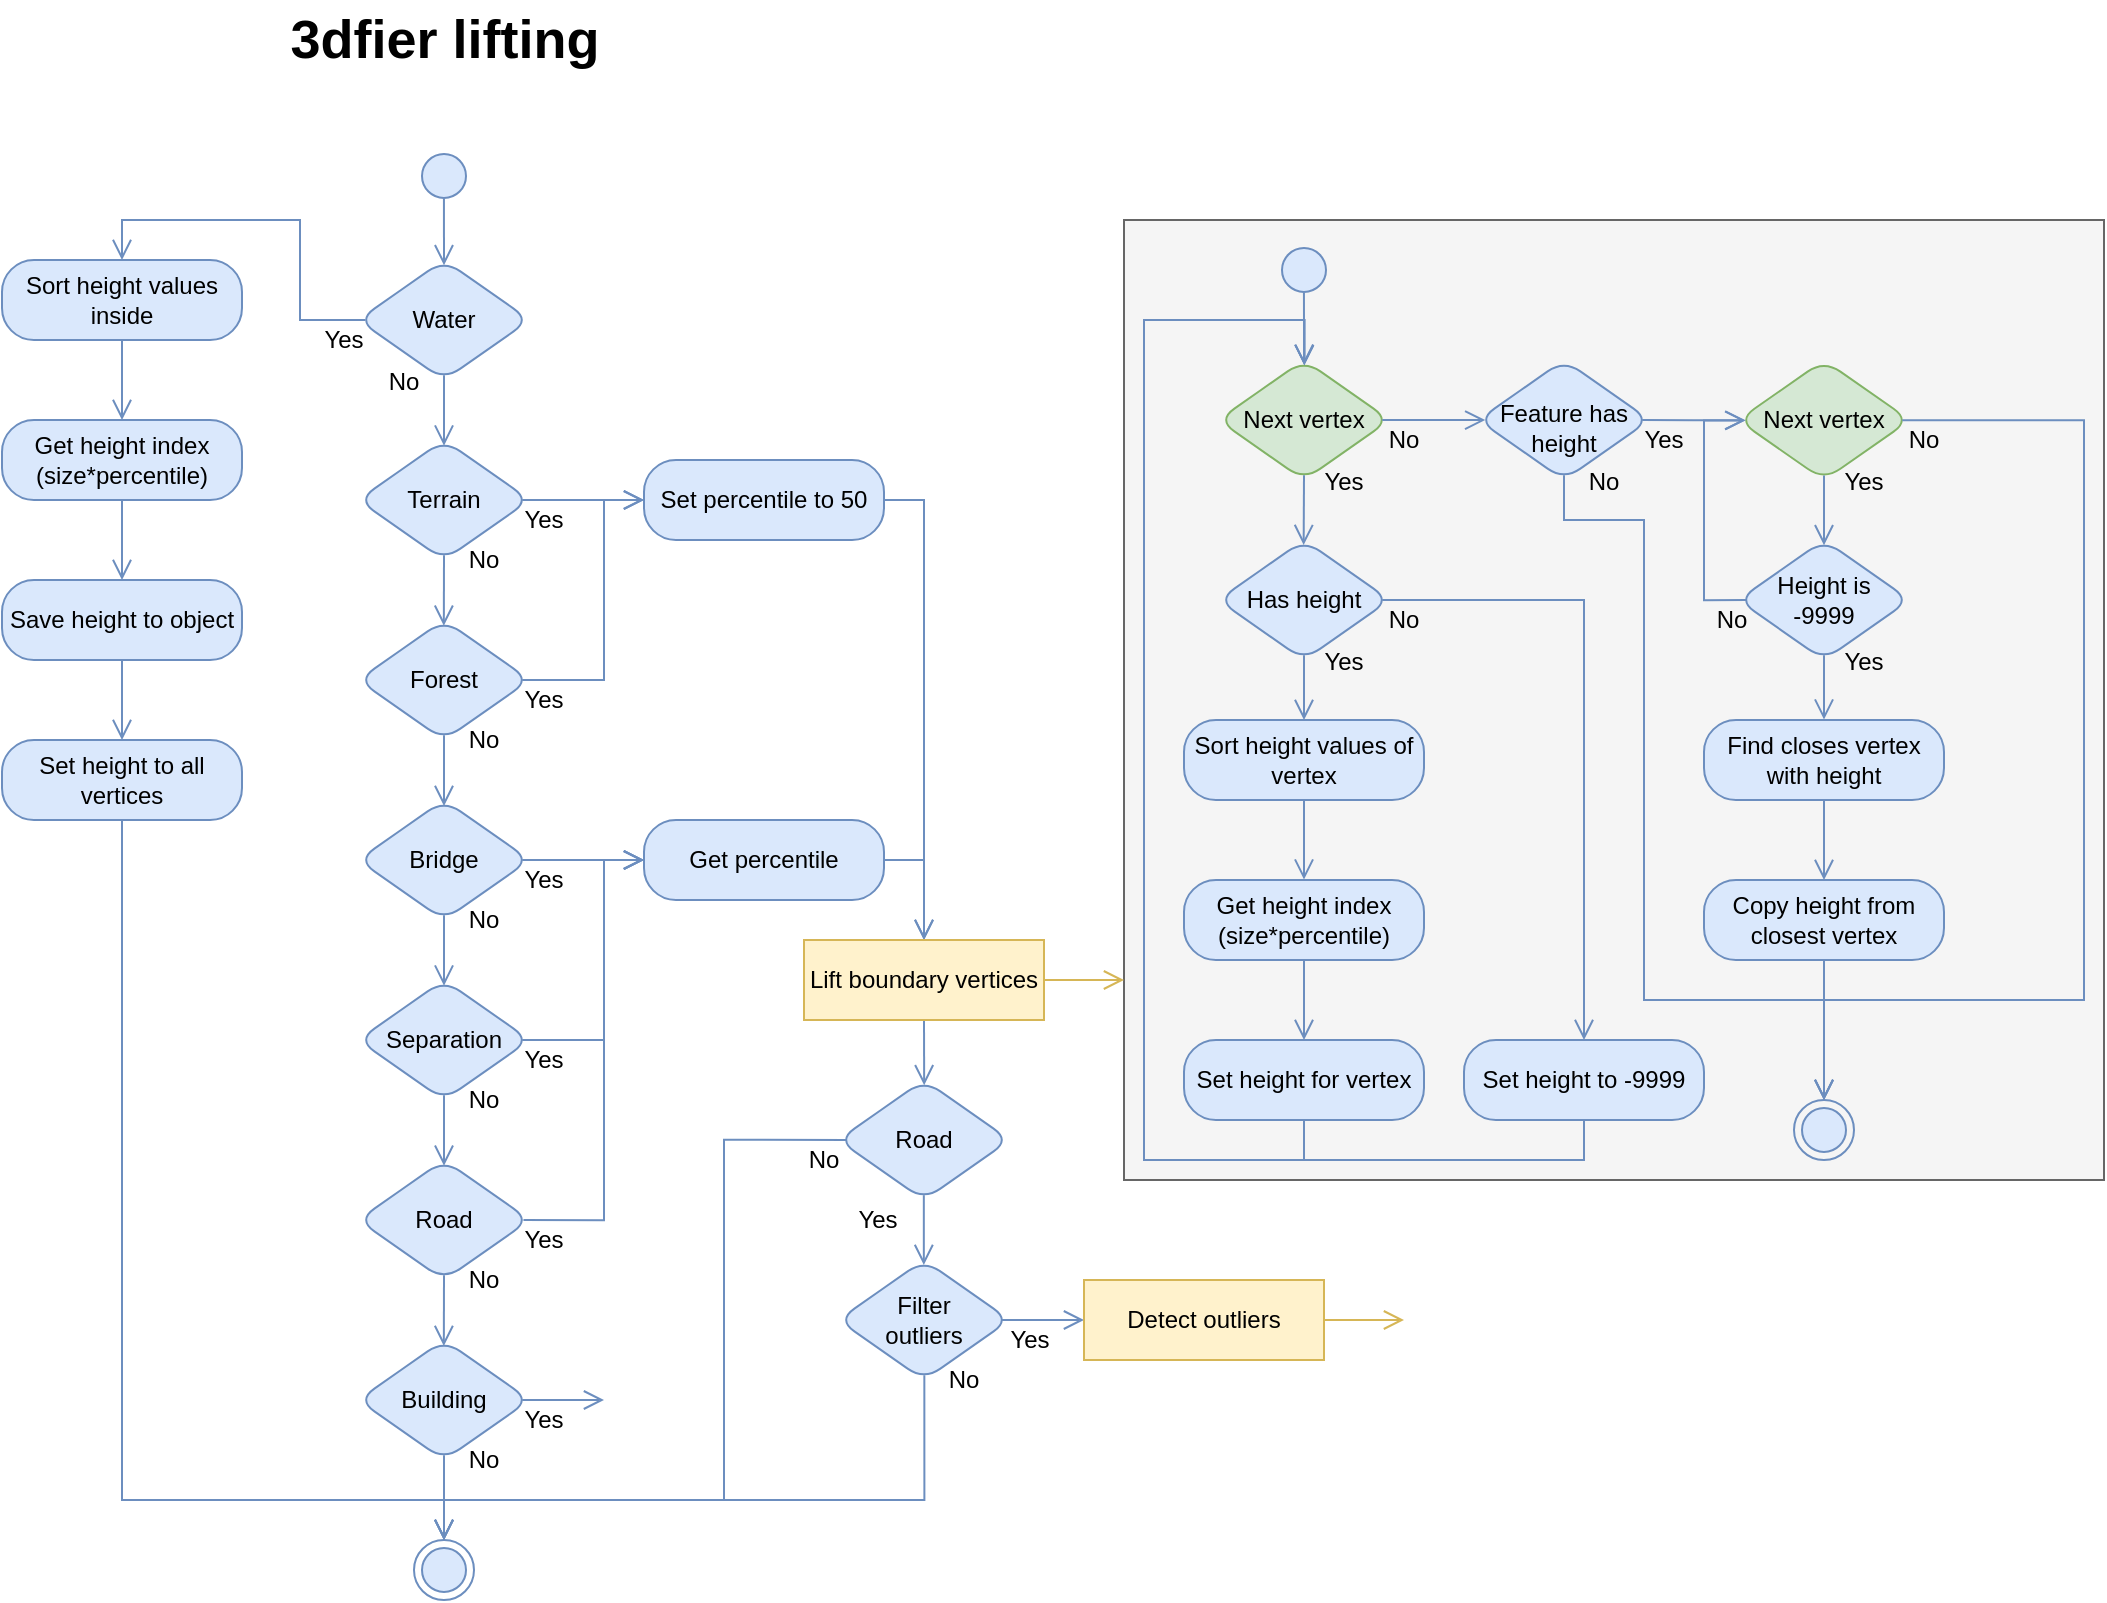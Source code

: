<mxfile version="12.6.5" type="device"><diagram id="hNyaCAgBg2JTcx5JqqN7" name="Page-1"><mxGraphModel dx="1422" dy="822" grid="1" gridSize="10" guides="1" tooltips="1" connect="1" arrows="1" fold="1" page="1" pageScale="1" pageWidth="850" pageHeight="1100" math="0" shadow="0"><root><mxCell id="0"/><mxCell id="1" parent="0"/><mxCell id="w5vVB9178TWga4e0tlk7-106" value="" style="rounded=0;whiteSpace=wrap;html=1;fillColor=#f5f5f5;strokeColor=#666666;fontColor=#333333;" vertex="1" parent="1"><mxGeometry x="760" y="120" width="490" height="480" as="geometry"/></mxCell><mxCell id="0NcXCBYfsKs_Faed-u_a-1" value="" style="ellipse;html=1;shape=startState;fillColor=#dae8fc;strokeColor=#6c8ebf;shadow=0;" parent="1" vertex="1"><mxGeometry x="405" y="83" width="30" height="30" as="geometry"/></mxCell><mxCell id="0NcXCBYfsKs_Faed-u_a-2" value="" style="edgeStyle=orthogonalEdgeStyle;html=1;verticalAlign=bottom;endArrow=open;endSize=8;strokeColor=#6c8ebf;fillColor=#dae8fc;shadow=0;entryX=0.5;entryY=0.044;entryDx=0;entryDy=0;exitX=0.499;exitY=0.881;exitDx=0;exitDy=0;rounded=0;exitPerimeter=0;entryPerimeter=0;" parent="1" source="0NcXCBYfsKs_Faed-u_a-1" edge="1" target="w5vVB9178TWga4e0tlk7-1"><mxGeometry relative="1" as="geometry"><mxPoint x="420" y="150" as="targetPoint"/><mxPoint x="420" y="130" as="sourcePoint"/></mxGeometry></mxCell><mxCell id="0NcXCBYfsKs_Faed-u_a-3" value="3dfier lifting" style="text;strokeColor=none;fillColor=none;html=1;fontSize=27;fontStyle=1;verticalAlign=middle;align=center;rounded=0;shadow=0;" parent="1" vertex="1"><mxGeometry x="320" y="10" width="200" height="40" as="geometry"/></mxCell><mxCell id="0NcXCBYfsKs_Faed-u_a-5" value="" style="ellipse;html=1;shape=endState;fillColor=#dae8fc;strokeColor=#6c8ebf;rounded=1;shadow=0;" parent="1" vertex="1"><mxGeometry x="405" y="780" width="30" height="30" as="geometry"/></mxCell><mxCell id="w5vVB9178TWga4e0tlk7-1" value="Water" style="rhombus;whiteSpace=wrap;html=1;fillColor=#dae8fc;strokeColor=#6c8ebf;rounded=1;shadow=0;strokeWidth=1;perimeterSpacing=0;" vertex="1" parent="1"><mxGeometry x="377" y="140" width="86" height="60" as="geometry"/></mxCell><mxCell id="w5vVB9178TWga4e0tlk7-2" value="No" style="text;html=1;strokeColor=none;fillColor=none;align=center;verticalAlign=middle;whiteSpace=wrap;rounded=0;" vertex="1" parent="1"><mxGeometry x="380.0" y="191.0" width="40" height="20" as="geometry"/></mxCell><mxCell id="w5vVB9178TWga4e0tlk7-3" value="Yes" style="text;html=1;strokeColor=none;fillColor=none;align=center;verticalAlign=middle;whiteSpace=wrap;rounded=0;" vertex="1" parent="1"><mxGeometry x="350.0" y="170.0" width="40" height="20" as="geometry"/></mxCell><mxCell id="w5vVB9178TWga4e0tlk7-4" value="" style="edgeStyle=orthogonalEdgeStyle;rounded=0;orthogonalLoop=1;jettySize=auto;html=1;shadow=0;fontColor=#ffffff;exitX=0.5;exitY=0.96;exitDx=0;exitDy=0;fillColor=#dae8fc;strokeColor=#6c8ebf;endArrow=open;endFill=0;endSize=8;exitPerimeter=0;entryX=0.5;entryY=0.047;entryDx=0;entryDy=0;entryPerimeter=0;" edge="1" parent="1" source="w5vVB9178TWga4e0tlk7-1" target="w5vVB9178TWga4e0tlk7-12"><mxGeometry relative="1" as="geometry"><mxPoint x="420" y="230" as="targetPoint"/><mxPoint x="290" y="187" as="sourcePoint"/><Array as="points"/></mxGeometry></mxCell><mxCell id="w5vVB9178TWga4e0tlk7-5" value="" style="edgeStyle=orthogonalEdgeStyle;rounded=0;orthogonalLoop=1;jettySize=auto;html=1;shadow=0;fontColor=#ffffff;exitX=0.043;exitY=0.5;exitDx=0;exitDy=0;fillColor=#dae8fc;strokeColor=#6c8ebf;endArrow=open;endFill=0;endSize=8;exitPerimeter=0;entryX=0.5;entryY=0;entryDx=0;entryDy=0;" edge="1" parent="1" source="w5vVB9178TWga4e0tlk7-1" target="w5vVB9178TWga4e0tlk7-43"><mxGeometry relative="1" as="geometry"><mxPoint x="500" y="170" as="targetPoint"/><mxPoint x="430" y="207.6" as="sourcePoint"/><Array as="points"/></mxGeometry></mxCell><mxCell id="w5vVB9178TWga4e0tlk7-12" value="Terrain" style="rhombus;whiteSpace=wrap;html=1;fillColor=#dae8fc;strokeColor=#6c8ebf;rounded=1;shadow=0;strokeWidth=1;perimeterSpacing=0;" vertex="1" parent="1"><mxGeometry x="377" y="230" width="86" height="60" as="geometry"/></mxCell><mxCell id="w5vVB9178TWga4e0tlk7-13" value="No" style="text;html=1;strokeColor=none;fillColor=none;align=center;verticalAlign=middle;whiteSpace=wrap;rounded=0;" vertex="1" parent="1"><mxGeometry x="420.0" y="280.0" width="40" height="20" as="geometry"/></mxCell><mxCell id="w5vVB9178TWga4e0tlk7-14" value="Yes" style="text;html=1;strokeColor=none;fillColor=none;align=center;verticalAlign=middle;whiteSpace=wrap;rounded=0;" vertex="1" parent="1"><mxGeometry x="450.0" y="260.0" width="40" height="20" as="geometry"/></mxCell><mxCell id="w5vVB9178TWga4e0tlk7-15" value="" style="edgeStyle=orthogonalEdgeStyle;rounded=0;orthogonalLoop=1;jettySize=auto;html=1;shadow=0;fontColor=#ffffff;exitX=0.5;exitY=0.96;exitDx=0;exitDy=0;fillColor=#dae8fc;strokeColor=#6c8ebf;endArrow=open;endFill=0;endSize=8;exitPerimeter=0;entryX=0.499;entryY=0.048;entryDx=0;entryDy=0;entryPerimeter=0;" edge="1" parent="1" source="w5vVB9178TWga4e0tlk7-12" target="w5vVB9178TWga4e0tlk7-17"><mxGeometry relative="1" as="geometry"><mxPoint x="420" y="320" as="targetPoint"/><mxPoint x="290" y="277" as="sourcePoint"/><Array as="points"/></mxGeometry></mxCell><mxCell id="w5vVB9178TWga4e0tlk7-16" value="" style="edgeStyle=orthogonalEdgeStyle;rounded=0;orthogonalLoop=1;jettySize=auto;html=1;shadow=0;fontColor=#ffffff;exitX=0.955;exitY=0.5;exitDx=0;exitDy=0;fillColor=#dae8fc;strokeColor=#6c8ebf;endArrow=open;endFill=0;endSize=8;exitPerimeter=0;entryX=0;entryY=0.5;entryDx=0;entryDy=0;" edge="1" parent="1" source="w5vVB9178TWga4e0tlk7-12" target="w5vVB9178TWga4e0tlk7-51"><mxGeometry relative="1" as="geometry"><mxPoint x="500" y="260" as="targetPoint"/><mxPoint x="430" y="297.6" as="sourcePoint"/><Array as="points"><mxPoint x="510" y="260"/><mxPoint x="510" y="260"/></Array></mxGeometry></mxCell><mxCell id="w5vVB9178TWga4e0tlk7-17" value="Forest" style="rhombus;whiteSpace=wrap;html=1;fillColor=#dae8fc;strokeColor=#6c8ebf;rounded=1;shadow=0;strokeWidth=1;perimeterSpacing=0;" vertex="1" parent="1"><mxGeometry x="377" y="320" width="86" height="60" as="geometry"/></mxCell><mxCell id="w5vVB9178TWga4e0tlk7-18" value="No" style="text;html=1;strokeColor=none;fillColor=none;align=center;verticalAlign=middle;whiteSpace=wrap;rounded=0;" vertex="1" parent="1"><mxGeometry x="420.0" y="370.0" width="40" height="20" as="geometry"/></mxCell><mxCell id="w5vVB9178TWga4e0tlk7-19" value="Yes" style="text;html=1;strokeColor=none;fillColor=none;align=center;verticalAlign=middle;whiteSpace=wrap;rounded=0;" vertex="1" parent="1"><mxGeometry x="450.0" y="350.0" width="40" height="20" as="geometry"/></mxCell><mxCell id="w5vVB9178TWga4e0tlk7-20" value="" style="edgeStyle=orthogonalEdgeStyle;rounded=0;orthogonalLoop=1;jettySize=auto;html=1;shadow=0;fontColor=#ffffff;exitX=0.5;exitY=0.96;exitDx=0;exitDy=0;fillColor=#dae8fc;strokeColor=#6c8ebf;endArrow=open;endFill=0;endSize=8;exitPerimeter=0;entryX=0.5;entryY=0.05;entryDx=0;entryDy=0;entryPerimeter=0;" edge="1" parent="1" source="w5vVB9178TWga4e0tlk7-17" target="w5vVB9178TWga4e0tlk7-22"><mxGeometry relative="1" as="geometry"><mxPoint x="420" y="410" as="targetPoint"/><mxPoint x="290" y="367" as="sourcePoint"/><Array as="points"/></mxGeometry></mxCell><mxCell id="w5vVB9178TWga4e0tlk7-21" value="" style="edgeStyle=orthogonalEdgeStyle;rounded=0;orthogonalLoop=1;jettySize=auto;html=1;shadow=0;fontColor=#ffffff;exitX=0.955;exitY=0.5;exitDx=0;exitDy=0;fillColor=#dae8fc;strokeColor=#6c8ebf;endArrow=open;endFill=0;endSize=8;exitPerimeter=0;entryX=0;entryY=0.5;entryDx=0;entryDy=0;" edge="1" parent="1" source="w5vVB9178TWga4e0tlk7-17" target="w5vVB9178TWga4e0tlk7-51"><mxGeometry relative="1" as="geometry"><mxPoint x="500" y="350" as="targetPoint"/><mxPoint x="430" y="387.6" as="sourcePoint"/><Array as="points"><mxPoint x="500" y="350"/><mxPoint x="500" y="260"/></Array></mxGeometry></mxCell><mxCell id="w5vVB9178TWga4e0tlk7-22" value="Bridge" style="rhombus;whiteSpace=wrap;html=1;fillColor=#dae8fc;strokeColor=#6c8ebf;rounded=1;shadow=0;strokeWidth=1;perimeterSpacing=0;" vertex="1" parent="1"><mxGeometry x="377" y="410" width="86" height="60" as="geometry"/></mxCell><mxCell id="w5vVB9178TWga4e0tlk7-23" value="No" style="text;html=1;strokeColor=none;fillColor=none;align=center;verticalAlign=middle;whiteSpace=wrap;rounded=0;" vertex="1" parent="1"><mxGeometry x="420.0" y="460.0" width="40" height="20" as="geometry"/></mxCell><mxCell id="w5vVB9178TWga4e0tlk7-24" value="Yes" style="text;html=1;strokeColor=none;fillColor=none;align=center;verticalAlign=middle;whiteSpace=wrap;rounded=0;" vertex="1" parent="1"><mxGeometry x="450.0" y="440.0" width="40" height="20" as="geometry"/></mxCell><mxCell id="w5vVB9178TWga4e0tlk7-25" value="" style="edgeStyle=orthogonalEdgeStyle;rounded=0;orthogonalLoop=1;jettySize=auto;html=1;shadow=0;fontColor=#ffffff;exitX=0.5;exitY=0.96;exitDx=0;exitDy=0;fillColor=#dae8fc;strokeColor=#6c8ebf;endArrow=open;endFill=0;endSize=8;exitPerimeter=0;entryX=0.5;entryY=0.047;entryDx=0;entryDy=0;entryPerimeter=0;" edge="1" parent="1" source="w5vVB9178TWga4e0tlk7-22" target="w5vVB9178TWga4e0tlk7-27"><mxGeometry relative="1" as="geometry"><mxPoint x="420" y="500" as="targetPoint"/><mxPoint x="290" y="457" as="sourcePoint"/><Array as="points"/></mxGeometry></mxCell><mxCell id="w5vVB9178TWga4e0tlk7-26" value="" style="edgeStyle=orthogonalEdgeStyle;rounded=0;orthogonalLoop=1;jettySize=auto;html=1;shadow=0;fontColor=#ffffff;exitX=0.955;exitY=0.5;exitDx=0;exitDy=0;fillColor=#dae8fc;strokeColor=#6c8ebf;endArrow=open;endFill=0;endSize=8;exitPerimeter=0;entryX=0;entryY=0.5;entryDx=0;entryDy=0;" edge="1" parent="1" source="w5vVB9178TWga4e0tlk7-22" target="w5vVB9178TWga4e0tlk7-99"><mxGeometry relative="1" as="geometry"><mxPoint x="500" y="440" as="targetPoint"/><mxPoint x="430" y="477.6" as="sourcePoint"/><Array as="points"><mxPoint x="510" y="440"/><mxPoint x="510" y="440"/></Array></mxGeometry></mxCell><mxCell id="w5vVB9178TWga4e0tlk7-27" value="Separation" style="rhombus;whiteSpace=wrap;html=1;fillColor=#dae8fc;strokeColor=#6c8ebf;rounded=1;shadow=0;strokeWidth=1;perimeterSpacing=0;" vertex="1" parent="1"><mxGeometry x="377" y="500" width="86" height="60" as="geometry"/></mxCell><mxCell id="w5vVB9178TWga4e0tlk7-28" value="No" style="text;html=1;strokeColor=none;fillColor=none;align=center;verticalAlign=middle;whiteSpace=wrap;rounded=0;" vertex="1" parent="1"><mxGeometry x="420.0" y="550.0" width="40" height="20" as="geometry"/></mxCell><mxCell id="w5vVB9178TWga4e0tlk7-29" value="Yes" style="text;html=1;strokeColor=none;fillColor=none;align=center;verticalAlign=middle;whiteSpace=wrap;rounded=0;" vertex="1" parent="1"><mxGeometry x="450.0" y="530.0" width="40" height="20" as="geometry"/></mxCell><mxCell id="w5vVB9178TWga4e0tlk7-30" value="" style="edgeStyle=orthogonalEdgeStyle;rounded=0;orthogonalLoop=1;jettySize=auto;html=1;shadow=0;fontColor=#ffffff;exitX=0.5;exitY=0.96;exitDx=0;exitDy=0;fillColor=#dae8fc;strokeColor=#6c8ebf;endArrow=open;endFill=0;endSize=8;exitPerimeter=0;entryX=0.5;entryY=0.048;entryDx=0;entryDy=0;entryPerimeter=0;" edge="1" parent="1" source="w5vVB9178TWga4e0tlk7-27" target="w5vVB9178TWga4e0tlk7-32"><mxGeometry relative="1" as="geometry"><mxPoint x="420" y="590" as="targetPoint"/><mxPoint x="290" y="547" as="sourcePoint"/><Array as="points"/></mxGeometry></mxCell><mxCell id="w5vVB9178TWga4e0tlk7-31" value="" style="edgeStyle=orthogonalEdgeStyle;rounded=0;orthogonalLoop=1;jettySize=auto;html=1;shadow=0;fontColor=#ffffff;exitX=0.955;exitY=0.5;exitDx=0;exitDy=0;fillColor=#dae8fc;strokeColor=#6c8ebf;endArrow=open;endFill=0;endSize=8;exitPerimeter=0;entryX=0;entryY=0.5;entryDx=0;entryDy=0;" edge="1" parent="1" source="w5vVB9178TWga4e0tlk7-27" target="w5vVB9178TWga4e0tlk7-99"><mxGeometry relative="1" as="geometry"><mxPoint x="500" y="530" as="targetPoint"/><mxPoint x="430" y="567.6" as="sourcePoint"/><Array as="points"><mxPoint x="500" y="530"/><mxPoint x="500" y="440"/></Array></mxGeometry></mxCell><mxCell id="w5vVB9178TWga4e0tlk7-32" value="Road" style="rhombus;whiteSpace=wrap;html=1;fillColor=#dae8fc;strokeColor=#6c8ebf;rounded=1;shadow=0;strokeWidth=1;perimeterSpacing=0;" vertex="1" parent="1"><mxGeometry x="377" y="590" width="86" height="60" as="geometry"/></mxCell><mxCell id="w5vVB9178TWga4e0tlk7-33" value="No" style="text;html=1;strokeColor=none;fillColor=none;align=center;verticalAlign=middle;whiteSpace=wrap;rounded=0;" vertex="1" parent="1"><mxGeometry x="420.0" y="640.0" width="40" height="20" as="geometry"/></mxCell><mxCell id="w5vVB9178TWga4e0tlk7-34" value="Yes" style="text;html=1;strokeColor=none;fillColor=none;align=center;verticalAlign=middle;whiteSpace=wrap;rounded=0;" vertex="1" parent="1"><mxGeometry x="450.0" y="620.0" width="40" height="20" as="geometry"/></mxCell><mxCell id="w5vVB9178TWga4e0tlk7-35" value="" style="edgeStyle=orthogonalEdgeStyle;rounded=0;orthogonalLoop=1;jettySize=auto;html=1;shadow=0;fontColor=#ffffff;exitX=0.5;exitY=0.96;exitDx=0;exitDy=0;fillColor=#dae8fc;strokeColor=#6c8ebf;endArrow=open;endFill=0;endSize=8;exitPerimeter=0;entryX=0.499;entryY=0.05;entryDx=0;entryDy=0;entryPerimeter=0;" edge="1" source="w5vVB9178TWga4e0tlk7-32" parent="1" target="w5vVB9178TWga4e0tlk7-37"><mxGeometry relative="1" as="geometry"><mxPoint x="420" y="680" as="targetPoint"/><mxPoint x="290" y="637" as="sourcePoint"/><Array as="points"/></mxGeometry></mxCell><mxCell id="w5vVB9178TWga4e0tlk7-36" value="" style="edgeStyle=orthogonalEdgeStyle;rounded=0;orthogonalLoop=1;jettySize=auto;html=1;shadow=0;fontColor=#ffffff;exitX=0.962;exitY=0.501;exitDx=0;exitDy=0;fillColor=#dae8fc;strokeColor=#6c8ebf;endArrow=open;endFill=0;endSize=8;exitPerimeter=0;entryX=0;entryY=0.5;entryDx=0;entryDy=0;" edge="1" source="w5vVB9178TWga4e0tlk7-32" parent="1" target="w5vVB9178TWga4e0tlk7-99"><mxGeometry relative="1" as="geometry"><mxPoint x="592.87" y="509" as="targetPoint"/><mxPoint x="462.0" y="619" as="sourcePoint"/><Array as="points"><mxPoint x="500" y="620"/><mxPoint x="500" y="440"/></Array></mxGeometry></mxCell><mxCell id="w5vVB9178TWga4e0tlk7-37" value="Building" style="rhombus;whiteSpace=wrap;html=1;fillColor=#dae8fc;strokeColor=#6c8ebf;rounded=1;shadow=0;strokeWidth=1;perimeterSpacing=0;" vertex="1" parent="1"><mxGeometry x="377" y="680" width="86" height="60" as="geometry"/></mxCell><mxCell id="w5vVB9178TWga4e0tlk7-38" value="No" style="text;html=1;strokeColor=none;fillColor=none;align=center;verticalAlign=middle;whiteSpace=wrap;rounded=0;" vertex="1" parent="1"><mxGeometry x="420.0" y="730.0" width="40" height="20" as="geometry"/></mxCell><mxCell id="w5vVB9178TWga4e0tlk7-39" value="Yes" style="text;html=1;strokeColor=none;fillColor=none;align=center;verticalAlign=middle;whiteSpace=wrap;rounded=0;" vertex="1" parent="1"><mxGeometry x="450.0" y="710.0" width="40" height="20" as="geometry"/></mxCell><mxCell id="w5vVB9178TWga4e0tlk7-40" value="" style="edgeStyle=orthogonalEdgeStyle;rounded=0;orthogonalLoop=1;jettySize=auto;html=1;shadow=0;fontColor=#ffffff;exitX=0.5;exitY=0.96;exitDx=0;exitDy=0;fillColor=#dae8fc;strokeColor=#6c8ebf;endArrow=open;endFill=0;endSize=8;exitPerimeter=0;entryX=0.5;entryY=0;entryDx=0;entryDy=0;" edge="1" source="w5vVB9178TWga4e0tlk7-37" parent="1" target="0NcXCBYfsKs_Faed-u_a-5"><mxGeometry relative="1" as="geometry"><mxPoint x="420" y="770" as="targetPoint"/><mxPoint x="290" y="727" as="sourcePoint"/><Array as="points"/></mxGeometry></mxCell><mxCell id="w5vVB9178TWga4e0tlk7-41" value="" style="edgeStyle=orthogonalEdgeStyle;rounded=0;orthogonalLoop=1;jettySize=auto;html=1;shadow=0;fontColor=#ffffff;exitX=0.955;exitY=0.5;exitDx=0;exitDy=0;fillColor=#dae8fc;strokeColor=#6c8ebf;endArrow=open;endFill=0;endSize=8;exitPerimeter=0;" edge="1" source="w5vVB9178TWga4e0tlk7-37" parent="1"><mxGeometry relative="1" as="geometry"><mxPoint x="500" y="710" as="targetPoint"/><mxPoint x="430" y="747.6" as="sourcePoint"/><Array as="points"/></mxGeometry></mxCell><mxCell id="w5vVB9178TWga4e0tlk7-42" value="" style="edgeStyle=orthogonalEdgeStyle;rounded=0;orthogonalLoop=1;jettySize=auto;html=1;shadow=0;fontColor=#ffffff;exitX=0.5;exitY=1;exitDx=0;exitDy=0;fillColor=#dae8fc;strokeColor=#6c8ebf;endArrow=open;endFill=0;endSize=8;" edge="1" parent="1" source="w5vVB9178TWga4e0tlk7-43"><mxGeometry relative="1" as="geometry"><mxPoint x="259" y="220" as="targetPoint"/></mxGeometry></mxCell><mxCell id="w5vVB9178TWga4e0tlk7-43" value="Sort height values inside" style="rounded=1;whiteSpace=wrap;html=1;arcSize=40;fillColor=#dae8fc;strokeColor=#6c8ebf;shadow=0;" vertex="1" parent="1"><mxGeometry x="199" y="140" width="120" height="40" as="geometry"/></mxCell><mxCell id="w5vVB9178TWga4e0tlk7-44" value="" style="edgeStyle=orthogonalEdgeStyle;rounded=0;orthogonalLoop=1;jettySize=auto;html=1;shadow=0;fontColor=#ffffff;exitX=0.5;exitY=1;exitDx=0;exitDy=0;fillColor=#dae8fc;strokeColor=#6c8ebf;endArrow=open;endFill=0;endSize=8;" edge="1" parent="1" source="w5vVB9178TWga4e0tlk7-45"><mxGeometry relative="1" as="geometry"><mxPoint x="259" y="300" as="targetPoint"/></mxGeometry></mxCell><mxCell id="w5vVB9178TWga4e0tlk7-45" value="Get height index&lt;br&gt;(size*percentile)" style="rounded=1;whiteSpace=wrap;html=1;arcSize=40;fillColor=#dae8fc;strokeColor=#6c8ebf;shadow=0;" vertex="1" parent="1"><mxGeometry x="199" y="220" width="120" height="40" as="geometry"/></mxCell><mxCell id="w5vVB9178TWga4e0tlk7-46" value="" style="edgeStyle=orthogonalEdgeStyle;rounded=0;orthogonalLoop=1;jettySize=auto;html=1;shadow=0;fontColor=#ffffff;exitX=0.5;exitY=1;exitDx=0;exitDy=0;fillColor=#dae8fc;strokeColor=#6c8ebf;endArrow=open;endFill=0;endSize=8;" edge="1" source="w5vVB9178TWga4e0tlk7-47" parent="1"><mxGeometry relative="1" as="geometry"><mxPoint x="259" y="380" as="targetPoint"/></mxGeometry></mxCell><mxCell id="w5vVB9178TWga4e0tlk7-47" value="Save height to object" style="rounded=1;whiteSpace=wrap;html=1;arcSize=40;fillColor=#dae8fc;strokeColor=#6c8ebf;shadow=0;" vertex="1" parent="1"><mxGeometry x="199" y="300" width="120" height="40" as="geometry"/></mxCell><mxCell id="w5vVB9178TWga4e0tlk7-48" value="" style="edgeStyle=orthogonalEdgeStyle;rounded=0;orthogonalLoop=1;jettySize=auto;html=1;shadow=0;fontColor=#ffffff;exitX=0.5;exitY=1;exitDx=0;exitDy=0;fillColor=#dae8fc;strokeColor=#6c8ebf;endArrow=open;endFill=0;endSize=8;entryX=0.5;entryY=0;entryDx=0;entryDy=0;" edge="1" source="w5vVB9178TWga4e0tlk7-49" parent="1" target="0NcXCBYfsKs_Faed-u_a-5"><mxGeometry relative="1" as="geometry"><mxPoint x="259" y="890" as="targetPoint"/><Array as="points"><mxPoint x="259" y="760"/><mxPoint x="420" y="760"/></Array></mxGeometry></mxCell><mxCell id="w5vVB9178TWga4e0tlk7-49" value="Set height to all vertices" style="rounded=1;whiteSpace=wrap;html=1;arcSize=40;fillColor=#dae8fc;strokeColor=#6c8ebf;shadow=0;" vertex="1" parent="1"><mxGeometry x="199" y="380" width="120" height="40" as="geometry"/></mxCell><mxCell id="w5vVB9178TWga4e0tlk7-50" value="" style="edgeStyle=orthogonalEdgeStyle;rounded=0;orthogonalLoop=1;jettySize=auto;html=1;shadow=0;fontColor=#ffffff;exitX=1;exitY=0.5;exitDx=0;exitDy=0;fillColor=#dae8fc;strokeColor=#6c8ebf;endArrow=open;endFill=0;endSize=8;entryX=0.5;entryY=0;entryDx=0;entryDy=0;" edge="1" source="w5vVB9178TWga4e0tlk7-51" parent="1" target="w5vVB9178TWga4e0tlk7-108"><mxGeometry relative="1" as="geometry"><mxPoint x="840" y="363" as="targetPoint"/><Array as="points"><mxPoint x="660" y="260"/></Array></mxGeometry></mxCell><mxCell id="w5vVB9178TWga4e0tlk7-51" value="Set percentile to 50" style="rounded=1;whiteSpace=wrap;html=1;arcSize=40;fillColor=#dae8fc;strokeColor=#6c8ebf;shadow=0;" vertex="1" parent="1"><mxGeometry x="520" y="240" width="120" height="40" as="geometry"/></mxCell><mxCell id="w5vVB9178TWga4e0tlk7-54" value="Next vertex" style="rhombus;whiteSpace=wrap;html=1;fillColor=#d5e8d4;strokeColor=#82b366;rounded=1;shadow=0;strokeWidth=1;perimeterSpacing=0;spacingTop=0;" vertex="1" parent="1"><mxGeometry x="807" y="190" width="86" height="60" as="geometry"/></mxCell><mxCell id="w5vVB9178TWga4e0tlk7-55" value="Yes" style="text;html=1;strokeColor=none;fillColor=none;align=center;verticalAlign=middle;whiteSpace=wrap;rounded=0;" vertex="1" parent="1"><mxGeometry x="850" y="241.0" width="40" height="20" as="geometry"/></mxCell><mxCell id="w5vVB9178TWga4e0tlk7-56" value="No" style="text;html=1;strokeColor=none;fillColor=none;align=center;verticalAlign=middle;whiteSpace=wrap;rounded=0;" vertex="1" parent="1"><mxGeometry x="880.0" y="220.0" width="40" height="20" as="geometry"/></mxCell><mxCell id="w5vVB9178TWga4e0tlk7-57" value="" style="edgeStyle=orthogonalEdgeStyle;rounded=0;orthogonalLoop=1;jettySize=auto;html=1;shadow=0;fontColor=#ffffff;exitX=0.5;exitY=0.961;exitDx=0;exitDy=0;fillColor=#dae8fc;strokeColor=#6c8ebf;endArrow=open;endFill=0;endSize=8;exitPerimeter=0;entryX=0.498;entryY=0.042;entryDx=0;entryDy=0;entryPerimeter=0;" edge="1" parent="1" source="w5vVB9178TWga4e0tlk7-54" target="w5vVB9178TWga4e0tlk7-60"><mxGeometry relative="1" as="geometry"><mxPoint x="850" y="283" as="targetPoint"/><mxPoint x="860" y="163" as="sourcePoint"/></mxGeometry></mxCell><mxCell id="w5vVB9178TWga4e0tlk7-58" value="" style="edgeStyle=orthogonalEdgeStyle;rounded=0;orthogonalLoop=1;jettySize=auto;html=1;shadow=0;fontColor=#ffffff;exitX=0.955;exitY=0.5;exitDx=0;exitDy=0;fillColor=#dae8fc;strokeColor=#6c8ebf;endArrow=open;endFill=0;endSize=8;exitPerimeter=0;entryX=0.042;entryY=0.501;entryDx=0;entryDy=0;entryPerimeter=0;" edge="1" parent="1" source="w5vVB9178TWga4e0tlk7-54" target="w5vVB9178TWga4e0tlk7-81"><mxGeometry relative="1" as="geometry"><mxPoint x="930" y="180" as="targetPoint"/><mxPoint x="860" y="257.66" as="sourcePoint"/></mxGeometry></mxCell><mxCell id="w5vVB9178TWga4e0tlk7-60" value="Has height" style="rhombus;whiteSpace=wrap;html=1;fillColor=#dae8fc;strokeColor=#6c8ebf;rounded=1;shadow=0;strokeWidth=1;perimeterSpacing=0;spacingTop=0;" vertex="1" parent="1"><mxGeometry x="807" y="280" width="86" height="60" as="geometry"/></mxCell><mxCell id="w5vVB9178TWga4e0tlk7-61" value="Yes" style="text;html=1;strokeColor=none;fillColor=none;align=center;verticalAlign=middle;whiteSpace=wrap;rounded=0;" vertex="1" parent="1"><mxGeometry x="850" y="330.5" width="40" height="20" as="geometry"/></mxCell><mxCell id="w5vVB9178TWga4e0tlk7-62" value="No" style="text;html=1;strokeColor=none;fillColor=none;align=center;verticalAlign=middle;whiteSpace=wrap;rounded=0;" vertex="1" parent="1"><mxGeometry x="880.0" y="309.5" width="40" height="20" as="geometry"/></mxCell><mxCell id="w5vVB9178TWga4e0tlk7-63" value="" style="edgeStyle=orthogonalEdgeStyle;rounded=0;orthogonalLoop=1;jettySize=auto;html=1;shadow=0;fontColor=#ffffff;exitX=0.5;exitY=0.961;exitDx=0;exitDy=0;fillColor=#dae8fc;strokeColor=#6c8ebf;endArrow=open;endFill=0;endSize=8;exitPerimeter=0;entryX=0.5;entryY=0;entryDx=0;entryDy=0;" edge="1" parent="1" source="w5vVB9178TWga4e0tlk7-60" target="w5vVB9178TWga4e0tlk7-73"><mxGeometry relative="1" as="geometry"><mxPoint x="850" y="372.5" as="targetPoint"/><mxPoint x="860" y="252.5" as="sourcePoint"/></mxGeometry></mxCell><mxCell id="w5vVB9178TWga4e0tlk7-64" value="" style="edgeStyle=orthogonalEdgeStyle;rounded=0;orthogonalLoop=1;jettySize=auto;html=1;shadow=0;fontColor=#ffffff;exitX=0.955;exitY=0.5;exitDx=0;exitDy=0;fillColor=#dae8fc;strokeColor=#6c8ebf;endArrow=open;endFill=0;endSize=8;exitPerimeter=0;entryX=0.5;entryY=0;entryDx=0;entryDy=0;" edge="1" parent="1" source="w5vVB9178TWga4e0tlk7-60" target="w5vVB9178TWga4e0tlk7-69"><mxGeometry relative="1" as="geometry"><mxPoint x="930" y="309.5" as="targetPoint"/><mxPoint x="860" y="347.16" as="sourcePoint"/></mxGeometry></mxCell><mxCell id="w5vVB9178TWga4e0tlk7-66" value="" style="edgeStyle=orthogonalEdgeStyle;rounded=0;orthogonalLoop=1;jettySize=auto;html=1;shadow=0;fontColor=#ffffff;exitX=0.5;exitY=1;exitDx=0;exitDy=0;fillColor=#dae8fc;strokeColor=#6c8ebf;endArrow=open;endFill=0;endSize=8;entryX=0.502;entryY=0.043;entryDx=0;entryDy=0;entryPerimeter=0;" edge="1" source="w5vVB9178TWga4e0tlk7-67" parent="1" target="w5vVB9178TWga4e0tlk7-54"><mxGeometry relative="1" as="geometry"><mxPoint x="830" y="180" as="targetPoint"/><Array as="points"><mxPoint x="850" y="590"/><mxPoint x="770" y="590"/><mxPoint x="770" y="170"/><mxPoint x="850" y="170"/></Array></mxGeometry></mxCell><mxCell id="w5vVB9178TWga4e0tlk7-67" value="Set height for vertex" style="rounded=1;whiteSpace=wrap;html=1;arcSize=40;fillColor=#dae8fc;strokeColor=#6c8ebf;shadow=0;" vertex="1" parent="1"><mxGeometry x="790" y="530" width="120" height="40" as="geometry"/></mxCell><mxCell id="w5vVB9178TWga4e0tlk7-68" value="" style="edgeStyle=orthogonalEdgeStyle;rounded=0;orthogonalLoop=1;jettySize=auto;html=1;shadow=0;fontColor=#ffffff;exitX=0.5;exitY=1;exitDx=0;exitDy=0;fillColor=#dae8fc;strokeColor=#6c8ebf;endArrow=open;endFill=0;endSize=8;entryX=0.502;entryY=0.043;entryDx=0;entryDy=0;entryPerimeter=0;" edge="1" source="w5vVB9178TWga4e0tlk7-69" parent="1" target="w5vVB9178TWga4e0tlk7-54"><mxGeometry relative="1" as="geometry"><mxPoint x="870" y="180" as="targetPoint"/><Array as="points"><mxPoint x="990" y="590"/><mxPoint x="770" y="590"/><mxPoint x="770" y="170"/><mxPoint x="850" y="170"/></Array></mxGeometry></mxCell><mxCell id="w5vVB9178TWga4e0tlk7-69" value="Set height to -9999" style="rounded=1;whiteSpace=wrap;html=1;arcSize=40;fillColor=#dae8fc;strokeColor=#6c8ebf;shadow=0;" vertex="1" parent="1"><mxGeometry x="930" y="530" width="120" height="40" as="geometry"/></mxCell><mxCell id="w5vVB9178TWga4e0tlk7-72" value="" style="edgeStyle=orthogonalEdgeStyle;rounded=0;orthogonalLoop=1;jettySize=auto;html=1;shadow=0;fontColor=#ffffff;exitX=0.5;exitY=1;exitDx=0;exitDy=0;fillColor=#dae8fc;strokeColor=#6c8ebf;endArrow=open;endFill=0;endSize=8;" edge="1" source="w5vVB9178TWga4e0tlk7-73" parent="1"><mxGeometry relative="1" as="geometry"><mxPoint x="850" y="449.8" as="targetPoint"/></mxGeometry></mxCell><mxCell id="w5vVB9178TWga4e0tlk7-73" value="Sort height values of vertex" style="rounded=1;whiteSpace=wrap;html=1;arcSize=40;fillColor=#dae8fc;strokeColor=#6c8ebf;shadow=0;" vertex="1" parent="1"><mxGeometry x="790" y="370" width="120" height="40" as="geometry"/></mxCell><mxCell id="w5vVB9178TWga4e0tlk7-74" value="" style="edgeStyle=orthogonalEdgeStyle;rounded=0;orthogonalLoop=1;jettySize=auto;html=1;shadow=0;fontColor=#ffffff;exitX=0.5;exitY=1;exitDx=0;exitDy=0;fillColor=#dae8fc;strokeColor=#6c8ebf;endArrow=open;endFill=0;endSize=8;" edge="1" source="w5vVB9178TWga4e0tlk7-75" parent="1"><mxGeometry relative="1" as="geometry"><mxPoint x="850" y="530" as="targetPoint"/></mxGeometry></mxCell><mxCell id="w5vVB9178TWga4e0tlk7-75" value="Get height index&lt;br&gt;(size*percentile)" style="rounded=1;whiteSpace=wrap;html=1;arcSize=40;fillColor=#dae8fc;strokeColor=#6c8ebf;shadow=0;" vertex="1" parent="1"><mxGeometry x="790" y="450" width="120" height="40" as="geometry"/></mxCell><mxCell id="w5vVB9178TWga4e0tlk7-76" value="Next vertex" style="rhombus;whiteSpace=wrap;html=1;fillColor=#d5e8d4;strokeColor=#82b366;rounded=1;shadow=0;strokeWidth=1;perimeterSpacing=0;spacingTop=0;" vertex="1" parent="1"><mxGeometry x="1067" y="190.1" width="86" height="60" as="geometry"/></mxCell><mxCell id="w5vVB9178TWga4e0tlk7-77" value="Yes" style="text;html=1;strokeColor=none;fillColor=none;align=center;verticalAlign=middle;whiteSpace=wrap;rounded=0;" vertex="1" parent="1"><mxGeometry x="1110" y="241.1" width="40" height="20" as="geometry"/></mxCell><mxCell id="w5vVB9178TWga4e0tlk7-78" value="No" style="text;html=1;strokeColor=none;fillColor=none;align=center;verticalAlign=middle;whiteSpace=wrap;rounded=0;" vertex="1" parent="1"><mxGeometry x="1140.0" y="220.1" width="40" height="20" as="geometry"/></mxCell><mxCell id="w5vVB9178TWga4e0tlk7-79" value="" style="edgeStyle=orthogonalEdgeStyle;rounded=0;orthogonalLoop=1;jettySize=auto;html=1;shadow=0;fontColor=#ffffff;exitX=0.5;exitY=0.961;exitDx=0;exitDy=0;fillColor=#dae8fc;strokeColor=#6c8ebf;endArrow=open;endFill=0;endSize=8;exitPerimeter=0;entryX=0.5;entryY=0.044;entryDx=0;entryDy=0;entryPerimeter=0;" edge="1" parent="1" source="w5vVB9178TWga4e0tlk7-76" target="w5vVB9178TWga4e0tlk7-89"><mxGeometry relative="1" as="geometry"><mxPoint x="1110" y="290" as="targetPoint"/><mxPoint x="1120" y="163.1" as="sourcePoint"/></mxGeometry></mxCell><mxCell id="w5vVB9178TWga4e0tlk7-80" value="" style="edgeStyle=orthogonalEdgeStyle;rounded=0;orthogonalLoop=1;jettySize=auto;html=1;shadow=0;fontColor=#ffffff;exitX=0.955;exitY=0.5;exitDx=0;exitDy=0;fillColor=#dae8fc;strokeColor=#6c8ebf;endArrow=open;endFill=0;endSize=8;exitPerimeter=0;entryX=0.5;entryY=0;entryDx=0;entryDy=0;" edge="1" parent="1" source="w5vVB9178TWga4e0tlk7-76" target="w5vVB9178TWga4e0tlk7-101"><mxGeometry relative="1" as="geometry"><mxPoint x="168.966" y="750" as="targetPoint"/><mxPoint x="750" y="207.76" as="sourcePoint"/><Array as="points"><mxPoint x="1240" y="220"/><mxPoint x="1240" y="510"/><mxPoint x="1110" y="510"/></Array></mxGeometry></mxCell><mxCell id="w5vVB9178TWga4e0tlk7-81" value="Feature has height" style="rhombus;whiteSpace=wrap;html=1;fillColor=#dae8fc;strokeColor=#6c8ebf;rounded=1;shadow=0;strokeWidth=1;perimeterSpacing=0;spacingTop=8;" vertex="1" parent="1"><mxGeometry x="937" y="190" width="86" height="60" as="geometry"/></mxCell><mxCell id="w5vVB9178TWga4e0tlk7-82" value="Yes" style="text;html=1;strokeColor=none;fillColor=none;align=center;verticalAlign=middle;whiteSpace=wrap;rounded=0;" vertex="1" parent="1"><mxGeometry x="1010" y="220.0" width="40" height="20" as="geometry"/></mxCell><mxCell id="w5vVB9178TWga4e0tlk7-83" value="No" style="text;html=1;strokeColor=none;fillColor=none;align=center;verticalAlign=middle;whiteSpace=wrap;rounded=0;" vertex="1" parent="1"><mxGeometry x="980.0" y="241.1" width="40" height="20" as="geometry"/></mxCell><mxCell id="w5vVB9178TWga4e0tlk7-84" value="" style="edgeStyle=orthogonalEdgeStyle;rounded=0;orthogonalLoop=1;jettySize=auto;html=1;shadow=0;fontColor=#ffffff;exitX=0.5;exitY=0.961;exitDx=0;exitDy=0;fillColor=#dae8fc;strokeColor=#6c8ebf;endArrow=open;endFill=0;endSize=8;exitPerimeter=0;entryX=0.5;entryY=0;entryDx=0;entryDy=0;" edge="1" parent="1" source="w5vVB9178TWga4e0tlk7-81" target="w5vVB9178TWga4e0tlk7-101"><mxGeometry relative="1" as="geometry"><mxPoint x="230" y="790" as="targetPoint"/><mxPoint x="600" y="112.5" as="sourcePoint"/><Array as="points"><mxPoint x="980" y="270"/><mxPoint x="1020" y="270"/><mxPoint x="1020" y="510"/><mxPoint x="1110" y="510"/></Array></mxGeometry></mxCell><mxCell id="w5vVB9178TWga4e0tlk7-85" value="" style="edgeStyle=orthogonalEdgeStyle;rounded=0;orthogonalLoop=1;jettySize=auto;html=1;shadow=0;fontColor=#ffffff;exitX=0.955;exitY=0.501;exitDx=0;exitDy=0;fillColor=#dae8fc;strokeColor=#6c8ebf;endArrow=open;endFill=0;endSize=8;exitPerimeter=0;entryX=0.044;entryY=0.501;entryDx=0;entryDy=0;entryPerimeter=0;" edge="1" parent="1" source="w5vVB9178TWga4e0tlk7-81" target="w5vVB9178TWga4e0tlk7-76"><mxGeometry relative="1" as="geometry"><mxPoint x="1040" y="220" as="targetPoint"/><mxPoint x="970" y="257.16" as="sourcePoint"/></mxGeometry></mxCell><mxCell id="w5vVB9178TWga4e0tlk7-89" value="Height is &lt;br&gt;-9999" style="rhombus;whiteSpace=wrap;html=1;fillColor=#dae8fc;strokeColor=#6c8ebf;rounded=1;shadow=0;strokeWidth=1;perimeterSpacing=0;spacingTop=0;" vertex="1" parent="1"><mxGeometry x="1067" y="280" width="86" height="60" as="geometry"/></mxCell><mxCell id="w5vVB9178TWga4e0tlk7-90" value="Yes" style="text;html=1;strokeColor=none;fillColor=none;align=center;verticalAlign=middle;whiteSpace=wrap;rounded=0;" vertex="1" parent="1"><mxGeometry x="1110" y="330.5" width="40" height="20" as="geometry"/></mxCell><mxCell id="w5vVB9178TWga4e0tlk7-91" value="No" style="text;html=1;strokeColor=none;fillColor=none;align=center;verticalAlign=middle;whiteSpace=wrap;rounded=0;" vertex="1" parent="1"><mxGeometry x="1044.0" y="310.0" width="40" height="20" as="geometry"/></mxCell><mxCell id="w5vVB9178TWga4e0tlk7-92" value="" style="edgeStyle=orthogonalEdgeStyle;rounded=0;orthogonalLoop=1;jettySize=auto;html=1;shadow=0;fontColor=#ffffff;exitX=0.5;exitY=0.961;exitDx=0;exitDy=0;fillColor=#dae8fc;strokeColor=#6c8ebf;endArrow=open;endFill=0;endSize=8;exitPerimeter=0;entryX=0.5;entryY=0;entryDx=0;entryDy=0;" edge="1" source="w5vVB9178TWga4e0tlk7-89" parent="1"><mxGeometry relative="1" as="geometry"><mxPoint x="1110" y="369.8" as="targetPoint"/><mxPoint x="1120" y="252.5" as="sourcePoint"/></mxGeometry></mxCell><mxCell id="w5vVB9178TWga4e0tlk7-93" value="" style="edgeStyle=orthogonalEdgeStyle;rounded=0;orthogonalLoop=1;jettySize=auto;html=1;shadow=0;fontColor=#ffffff;fillColor=#dae8fc;strokeColor=#6c8ebf;endArrow=open;endFill=0;endSize=8;entryX=0.042;entryY=0.502;entryDx=0;entryDy=0;entryPerimeter=0;exitX=0.051;exitY=0.501;exitDx=0;exitDy=0;exitPerimeter=0;" edge="1" parent="1" source="w5vVB9178TWga4e0tlk7-89" target="w5vVB9178TWga4e0tlk7-76"><mxGeometry relative="1" as="geometry"><mxPoint x="1080.784" y="230.16" as="targetPoint"/><mxPoint x="1049" y="300" as="sourcePoint"/><Array as="points"><mxPoint x="1050" y="310"/><mxPoint x="1050" y="220"/></Array></mxGeometry></mxCell><mxCell id="w5vVB9178TWga4e0tlk7-94" value="" style="edgeStyle=orthogonalEdgeStyle;rounded=0;orthogonalLoop=1;jettySize=auto;html=1;shadow=0;fontColor=#ffffff;exitX=0.5;exitY=1;exitDx=0;exitDy=0;fillColor=#dae8fc;strokeColor=#6c8ebf;endArrow=open;endFill=0;endSize=8;" edge="1" source="w5vVB9178TWga4e0tlk7-95" parent="1"><mxGeometry relative="1" as="geometry"><mxPoint x="1110" y="450" as="targetPoint"/></mxGeometry></mxCell><mxCell id="w5vVB9178TWga4e0tlk7-95" value="Find closes vertex with height" style="rounded=1;whiteSpace=wrap;html=1;arcSize=40;fillColor=#dae8fc;strokeColor=#6c8ebf;shadow=0;" vertex="1" parent="1"><mxGeometry x="1050" y="370" width="120" height="40" as="geometry"/></mxCell><mxCell id="w5vVB9178TWga4e0tlk7-96" value="Copy height from closest vertex" style="rounded=1;whiteSpace=wrap;html=1;arcSize=40;fillColor=#dae8fc;strokeColor=#6c8ebf;shadow=0;" vertex="1" parent="1"><mxGeometry x="1050" y="450" width="120" height="40" as="geometry"/></mxCell><mxCell id="w5vVB9178TWga4e0tlk7-97" value="" style="edgeStyle=orthogonalEdgeStyle;rounded=0;orthogonalLoop=1;jettySize=auto;html=1;shadow=0;fontColor=#ffffff;exitX=0.5;exitY=1;exitDx=0;exitDy=0;fillColor=#dae8fc;strokeColor=#6c8ebf;endArrow=open;endFill=0;endSize=8;entryX=0.5;entryY=0;entryDx=0;entryDy=0;" edge="1" parent="1" source="w5vVB9178TWga4e0tlk7-96" target="w5vVB9178TWga4e0tlk7-101"><mxGeometry relative="1" as="geometry"><mxPoint x="190" y="800" as="targetPoint"/><mxPoint x="700.0" y="207.66" as="sourcePoint"/><Array as="points"><mxPoint x="1110" y="540"/><mxPoint x="1110" y="540"/></Array></mxGeometry></mxCell><mxCell id="w5vVB9178TWga4e0tlk7-98" value="" style="edgeStyle=orthogonalEdgeStyle;rounded=0;orthogonalLoop=1;jettySize=auto;html=1;shadow=0;fontColor=#ffffff;exitX=1;exitY=0.5;exitDx=0;exitDy=0;fillColor=#dae8fc;strokeColor=#6c8ebf;endArrow=open;endFill=0;endSize=8;entryX=0.5;entryY=0;entryDx=0;entryDy=0;" edge="1" source="w5vVB9178TWga4e0tlk7-99" parent="1" target="w5vVB9178TWga4e0tlk7-108"><mxGeometry relative="1" as="geometry"><mxPoint x="560.172" y="492.64" as="targetPoint"/></mxGeometry></mxCell><mxCell id="w5vVB9178TWga4e0tlk7-99" value="Get percentile" style="rounded=1;whiteSpace=wrap;html=1;arcSize=40;fillColor=#dae8fc;strokeColor=#6c8ebf;shadow=0;" vertex="1" parent="1"><mxGeometry x="520" y="420" width="120" height="40" as="geometry"/></mxCell><mxCell id="w5vVB9178TWga4e0tlk7-101" value="" style="ellipse;html=1;shape=endState;fillColor=#dae8fc;strokeColor=#6c8ebf;rounded=1;shadow=0;" vertex="1" parent="1"><mxGeometry x="1095" y="560" width="30" height="30" as="geometry"/></mxCell><mxCell id="w5vVB9178TWga4e0tlk7-103" value="" style="ellipse;html=1;shape=startState;fillColor=#dae8fc;strokeColor=#6c8ebf;shadow=0;" vertex="1" parent="1"><mxGeometry x="835" y="130" width="30" height="30" as="geometry"/></mxCell><mxCell id="w5vVB9178TWga4e0tlk7-104" value="" style="edgeStyle=orthogonalEdgeStyle;html=1;verticalAlign=bottom;endArrow=open;endSize=8;strokeColor=#6c8ebf;fillColor=#dae8fc;shadow=0;entryX=0.501;entryY=0.04;entryDx=0;entryDy=0;exitX=0.499;exitY=0.881;exitDx=0;exitDy=0;rounded=0;exitPerimeter=0;entryPerimeter=0;" edge="1" source="w5vVB9178TWga4e0tlk7-103" parent="1" target="w5vVB9178TWga4e0tlk7-54"><mxGeometry relative="1" as="geometry"><mxPoint x="850.0" y="190.1" as="targetPoint"/><mxPoint x="850" y="177.46" as="sourcePoint"/></mxGeometry></mxCell><mxCell id="w5vVB9178TWga4e0tlk7-107" value="" style="edgeStyle=orthogonalEdgeStyle;rounded=0;orthogonalLoop=1;jettySize=auto;html=1;shadow=0;fontColor=#ffffff;exitX=0.5;exitY=1;exitDx=0;exitDy=0;fillColor=#dae8fc;strokeColor=#6c8ebf;endArrow=open;endFill=0;endSize=8;entryX=0.501;entryY=0.044;entryDx=0;entryDy=0;entryPerimeter=0;" edge="1" parent="1" source="w5vVB9178TWga4e0tlk7-108" target="w5vVB9178TWga4e0tlk7-114"><mxGeometry relative="1" as="geometry"><mxPoint x="660" y="610" as="targetPoint"/></mxGeometry></mxCell><mxCell id="w5vVB9178TWga4e0tlk7-108" value="Lift boundary vertices" style="rounded=0;whiteSpace=wrap;html=1;arcSize=40;fillColor=#fff2cc;strokeColor=#d6b656;shadow=0;glass=0;" vertex="1" parent="1"><mxGeometry x="600" y="480" width="120" height="40" as="geometry"/></mxCell><mxCell id="w5vVB9178TWga4e0tlk7-109" value="" style="edgeStyle=orthogonalEdgeStyle;rounded=0;orthogonalLoop=1;jettySize=auto;html=1;shadow=0;fontColor=#ffffff;exitX=1;exitY=0.5;exitDx=0;exitDy=0;fillColor=#fff2cc;strokeColor=#d6b656;endArrow=open;endFill=0;endSize=8;" edge="1" parent="1" source="w5vVB9178TWga4e0tlk7-108"><mxGeometry relative="1" as="geometry"><mxPoint x="760" y="500" as="targetPoint"/><mxPoint x="730" y="500" as="sourcePoint"/></mxGeometry></mxCell><mxCell id="w5vVB9178TWga4e0tlk7-114" value="Road" style="rhombus;whiteSpace=wrap;html=1;fillColor=#dae8fc;strokeColor=#6c8ebf;rounded=1;shadow=0;strokeWidth=1;perimeterSpacing=0;" vertex="1" parent="1"><mxGeometry x="617" y="550" width="86" height="60" as="geometry"/></mxCell><mxCell id="w5vVB9178TWga4e0tlk7-115" value="No" style="text;html=1;strokeColor=none;fillColor=none;align=center;verticalAlign=middle;whiteSpace=wrap;rounded=0;" vertex="1" parent="1"><mxGeometry x="590.0" y="580.0" width="40" height="20" as="geometry"/></mxCell><mxCell id="w5vVB9178TWga4e0tlk7-116" value="Yes" style="text;html=1;strokeColor=none;fillColor=none;align=center;verticalAlign=middle;whiteSpace=wrap;rounded=0;" vertex="1" parent="1"><mxGeometry x="617" y="610.0" width="40" height="20" as="geometry"/></mxCell><mxCell id="w5vVB9178TWga4e0tlk7-117" value="" style="edgeStyle=orthogonalEdgeStyle;rounded=0;orthogonalLoop=1;jettySize=auto;html=1;shadow=0;fontColor=#ffffff;exitX=0.048;exitY=0.499;exitDx=0;exitDy=0;fillColor=#dae8fc;strokeColor=#6c8ebf;endArrow=open;endFill=0;endSize=8;exitPerimeter=0;entryX=0.5;entryY=0;entryDx=0;entryDy=0;" edge="1" parent="1" source="w5vVB9178TWga4e0tlk7-114" target="0NcXCBYfsKs_Faed-u_a-5"><mxGeometry relative="1" as="geometry"><mxPoint x="480" y="790" as="targetPoint"/><mxPoint x="659.81" y="670" as="sourcePoint"/><Array as="points"><mxPoint x="560" y="580"/><mxPoint x="560" y="760"/><mxPoint x="420" y="760"/></Array></mxGeometry></mxCell><mxCell id="w5vVB9178TWga4e0tlk7-118" value="" style="edgeStyle=orthogonalEdgeStyle;rounded=0;orthogonalLoop=1;jettySize=auto;html=1;shadow=0;fontColor=#ffffff;exitX=0.499;exitY=0.96;exitDx=0;exitDy=0;fillColor=#dae8fc;strokeColor=#6c8ebf;endArrow=open;endFill=0;endSize=8;exitPerimeter=0;entryX=0.499;entryY=0.042;entryDx=0;entryDy=0;entryPerimeter=0;" edge="1" parent="1" source="w5vVB9178TWga4e0tlk7-114" target="w5vVB9178TWga4e0tlk7-120"><mxGeometry relative="1" as="geometry"><mxPoint x="743.87" y="580" as="targetPoint"/><mxPoint x="703.0" y="580" as="sourcePoint"/><Array as="points"/></mxGeometry></mxCell><mxCell id="w5vVB9178TWga4e0tlk7-120" value="Filter&lt;br&gt;outliers" style="rhombus;whiteSpace=wrap;html=1;fillColor=#dae8fc;strokeColor=#6c8ebf;rounded=1;shadow=0;strokeWidth=1;perimeterSpacing=0;" vertex="1" parent="1"><mxGeometry x="617" y="640" width="86" height="60" as="geometry"/></mxCell><mxCell id="w5vVB9178TWga4e0tlk7-121" value="No" style="text;html=1;strokeColor=none;fillColor=none;align=center;verticalAlign=middle;whiteSpace=wrap;rounded=0;" vertex="1" parent="1"><mxGeometry x="660.0" y="690.0" width="40" height="20" as="geometry"/></mxCell><mxCell id="w5vVB9178TWga4e0tlk7-122" value="Yes" style="text;html=1;strokeColor=none;fillColor=none;align=center;verticalAlign=middle;whiteSpace=wrap;rounded=0;" vertex="1" parent="1"><mxGeometry x="693" y="670.0" width="40" height="20" as="geometry"/></mxCell><mxCell id="w5vVB9178TWga4e0tlk7-123" value="" style="edgeStyle=orthogonalEdgeStyle;rounded=0;orthogonalLoop=1;jettySize=auto;html=1;shadow=0;fontColor=#ffffff;exitX=0.954;exitY=0.5;exitDx=0;exitDy=0;fillColor=#dae8fc;strokeColor=#6c8ebf;endArrow=open;endFill=0;endSize=8;exitPerimeter=0;entryX=0;entryY=0.5;entryDx=0;entryDy=0;" edge="1" parent="1" source="w5vVB9178TWga4e0tlk7-120" target="w5vVB9178TWga4e0tlk7-126"><mxGeometry relative="1" as="geometry"><mxPoint x="746.87" y="670" as="targetPoint"/><mxPoint x="706.0" y="670" as="sourcePoint"/><Array as="points"/></mxGeometry></mxCell><mxCell id="w5vVB9178TWga4e0tlk7-125" value="" style="edgeStyle=orthogonalEdgeStyle;rounded=0;orthogonalLoop=1;jettySize=auto;html=1;shadow=0;fontColor=#ffffff;fillColor=#dae8fc;strokeColor=#6c8ebf;endArrow=open;endFill=0;endSize=8;entryX=0.5;entryY=0;entryDx=0;entryDy=0;exitX=0.502;exitY=0.96;exitDx=0;exitDy=0;exitPerimeter=0;" edge="1" parent="1" source="w5vVB9178TWga4e0tlk7-120" target="0NcXCBYfsKs_Faed-u_a-5"><mxGeometry relative="1" as="geometry"><mxPoint x="430" y="790" as="targetPoint"/><mxPoint x="780" y="650" as="sourcePoint"/><Array as="points"><mxPoint x="660" y="760"/><mxPoint x="420" y="760"/></Array></mxGeometry></mxCell><mxCell id="w5vVB9178TWga4e0tlk7-126" value="Detect outliers" style="rounded=0;whiteSpace=wrap;html=1;arcSize=40;fillColor=#fff2cc;strokeColor=#d6b656;shadow=0;glass=0;" vertex="1" parent="1"><mxGeometry x="740" y="650" width="120" height="40" as="geometry"/></mxCell><mxCell id="w5vVB9178TWga4e0tlk7-127" value="" style="edgeStyle=orthogonalEdgeStyle;rounded=0;orthogonalLoop=1;jettySize=auto;html=1;shadow=0;fontColor=#ffffff;exitX=1;exitY=0.5;exitDx=0;exitDy=0;fillColor=#fff2cc;strokeColor=#d6b656;endArrow=open;endFill=0;endSize=8;" edge="1" parent="1" source="w5vVB9178TWga4e0tlk7-126"><mxGeometry relative="1" as="geometry"><mxPoint x="900" y="670" as="targetPoint"/><mxPoint x="880" y="666.74" as="sourcePoint"/></mxGeometry></mxCell></root></mxGraphModel></diagram></mxfile>